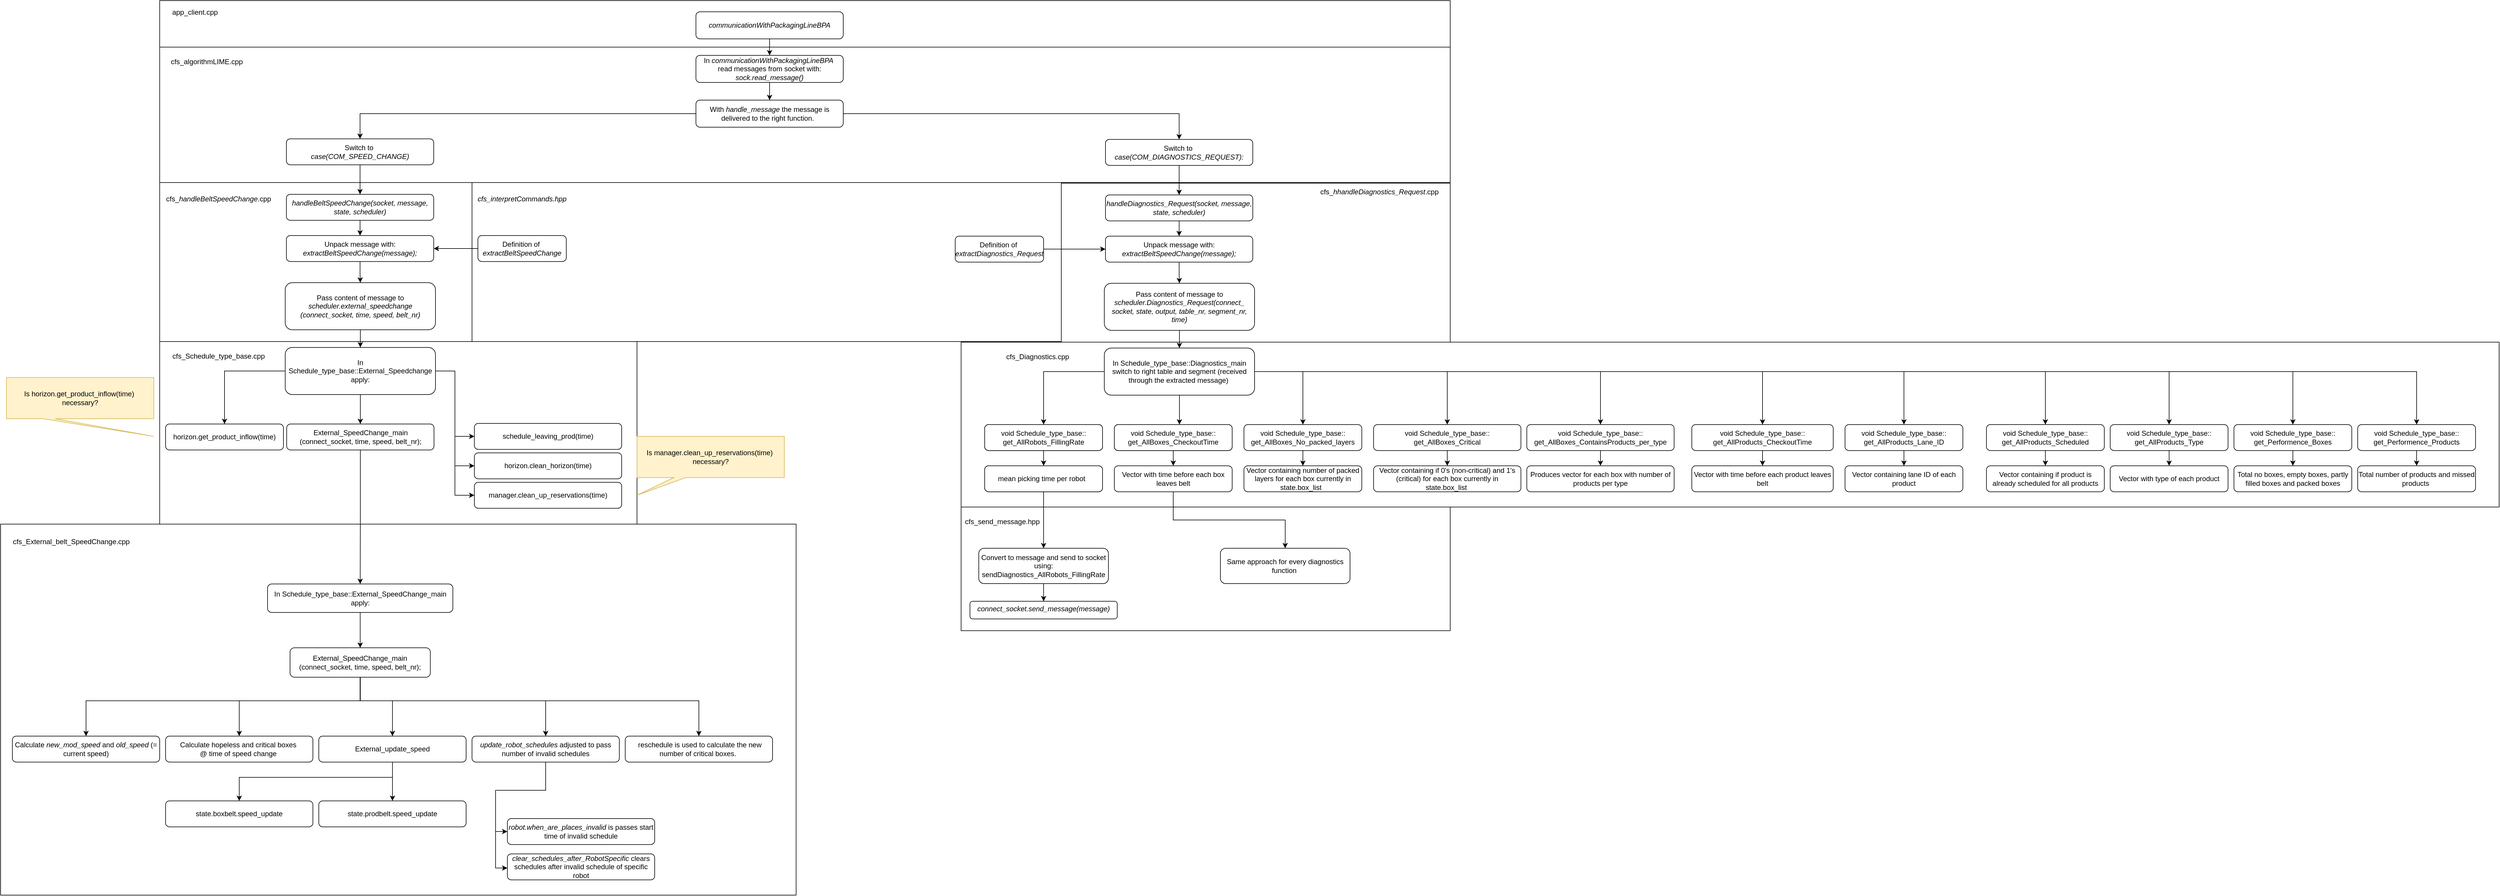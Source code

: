 <mxfile version="18.0.2" type="github">
  <diagram id="gCtPcfJS6JaqNg2GEyyg" name="Page-1">
    <mxGraphModel dx="1354" dy="756" grid="1" gridSize="10" guides="1" tooltips="1" connect="1" arrows="1" fold="1" page="1" pageScale="1" pageWidth="4681" pageHeight="3300" math="0" shadow="0">
      <root>
        <mxCell id="0" />
        <mxCell id="1" parent="0" />
        <mxCell id="_uPSI7V9LJjAf7ilbO6s-1" value="" style="whiteSpace=wrap;html=1;fillColor=none;container=0;" vertex="1" parent="1">
          <mxGeometry x="2010" y="1800" width="830" height="210" as="geometry" />
        </mxCell>
        <mxCell id="_uPSI7V9LJjAf7ilbO6s-2" value="" style="whiteSpace=wrap;html=1;fillColor=none;container=0;" vertex="1" parent="1">
          <mxGeometry x="650" y="1019" width="2190" height="230" as="geometry" />
        </mxCell>
        <mxCell id="_uPSI7V9LJjAf7ilbO6s-3" value="" style="whiteSpace=wrap;html=1;fillColor=none;container=1;" vertex="1" parent="1">
          <mxGeometry x="650" y="1519" width="810" height="310" as="geometry" />
        </mxCell>
        <mxCell id="_uPSI7V9LJjAf7ilbO6s-4" value="In Schedule_type_base::External_Speedchange&lt;br&gt;apply:" style="rounded=1;whiteSpace=wrap;html=1;fontSize=12;glass=0;strokeWidth=1;shadow=0;" vertex="1" parent="_uPSI7V9LJjAf7ilbO6s-3">
          <mxGeometry x="213" y="10" width="255" height="80" as="geometry" />
        </mxCell>
        <mxCell id="_uPSI7V9LJjAf7ilbO6s-5" value="External_SpeedChange_main&lt;br&gt;(connect_socket, time, speed, belt_nr);" style="rounded=1;whiteSpace=wrap;html=1;fontSize=12;glass=0;strokeWidth=1;shadow=0;" vertex="1" parent="_uPSI7V9LJjAf7ilbO6s-3">
          <mxGeometry x="215.5" y="139.999" width="250" height="44.083" as="geometry" />
        </mxCell>
        <mxCell id="_uPSI7V9LJjAf7ilbO6s-6" value="" style="edgeStyle=orthogonalEdgeStyle;rounded=0;orthogonalLoop=1;jettySize=auto;html=1;" edge="1" parent="_uPSI7V9LJjAf7ilbO6s-3" source="_uPSI7V9LJjAf7ilbO6s-4" target="_uPSI7V9LJjAf7ilbO6s-5">
          <mxGeometry relative="1" as="geometry" />
        </mxCell>
        <mxCell id="_uPSI7V9LJjAf7ilbO6s-7" value="cfs_Schedule_type_base.cpp" style="text;html=1;strokeColor=none;fillColor=none;align=center;verticalAlign=middle;whiteSpace=wrap;rounded=0;" vertex="1" parent="_uPSI7V9LJjAf7ilbO6s-3">
          <mxGeometry x="70" y="10" width="60" height="30" as="geometry" />
        </mxCell>
        <mxCell id="_uPSI7V9LJjAf7ilbO6s-8" value="horizon.get_product_inflow(time)" style="rounded=1;whiteSpace=wrap;html=1;fontSize=12;glass=0;strokeWidth=1;shadow=0;" vertex="1" parent="_uPSI7V9LJjAf7ilbO6s-3">
          <mxGeometry x="10" y="140" width="200" height="44.08" as="geometry" />
        </mxCell>
        <mxCell id="_uPSI7V9LJjAf7ilbO6s-9" style="edgeStyle=orthogonalEdgeStyle;rounded=0;orthogonalLoop=1;jettySize=auto;html=1;" edge="1" parent="_uPSI7V9LJjAf7ilbO6s-3" source="_uPSI7V9LJjAf7ilbO6s-4" target="_uPSI7V9LJjAf7ilbO6s-8">
          <mxGeometry relative="1" as="geometry" />
        </mxCell>
        <mxCell id="_uPSI7V9LJjAf7ilbO6s-10" value="" style="whiteSpace=wrap;html=1;fillColor=none;" vertex="1" parent="1">
          <mxGeometry x="650" y="940" width="2190" height="79" as="geometry" />
        </mxCell>
        <mxCell id="_uPSI7V9LJjAf7ilbO6s-11" value="app_client.cpp" style="text;html=1;strokeColor=none;fillColor=none;align=center;verticalAlign=middle;whiteSpace=wrap;rounded=0;" vertex="1" parent="1">
          <mxGeometry x="680" y="945" width="60" height="30" as="geometry" />
        </mxCell>
        <mxCell id="_uPSI7V9LJjAf7ilbO6s-12" style="edgeStyle=orthogonalEdgeStyle;rounded=0;orthogonalLoop=1;jettySize=auto;html=1;entryX=0.5;entryY=0;entryDx=0;entryDy=0;" edge="1" parent="1" source="_uPSI7V9LJjAf7ilbO6s-13" target="_uPSI7V9LJjAf7ilbO6s-16">
          <mxGeometry relative="1" as="geometry" />
        </mxCell>
        <mxCell id="_uPSI7V9LJjAf7ilbO6s-13" value="In&amp;nbsp;&lt;i&gt;communicationWithPackagingLineBPA&amp;nbsp;&lt;/i&gt;&lt;br&gt;read messages from socket with:&lt;br&gt;&lt;i&gt;sock.read_message()&lt;/i&gt;" style="rounded=1;whiteSpace=wrap;html=1;fontSize=12;glass=0;strokeWidth=1;shadow=0;" vertex="1" parent="1">
          <mxGeometry x="1560" y="1033" width="250" height="46" as="geometry" />
        </mxCell>
        <mxCell id="_uPSI7V9LJjAf7ilbO6s-14" style="edgeStyle=orthogonalEdgeStyle;rounded=0;orthogonalLoop=1;jettySize=auto;html=1;" edge="1" parent="1" source="_uPSI7V9LJjAf7ilbO6s-16" target="_uPSI7V9LJjAf7ilbO6s-76">
          <mxGeometry relative="1" as="geometry" />
        </mxCell>
        <mxCell id="_uPSI7V9LJjAf7ilbO6s-15" style="edgeStyle=orthogonalEdgeStyle;rounded=0;orthogonalLoop=1;jettySize=auto;html=1;entryX=0.5;entryY=0;entryDx=0;entryDy=0;" edge="1" parent="1" source="_uPSI7V9LJjAf7ilbO6s-16" target="_uPSI7V9LJjAf7ilbO6s-75">
          <mxGeometry relative="1" as="geometry" />
        </mxCell>
        <mxCell id="_uPSI7V9LJjAf7ilbO6s-16" value="With &lt;i&gt;handle_message &lt;/i&gt;the message is delivered to the right function.&amp;nbsp;&amp;nbsp;" style="rounded=1;whiteSpace=wrap;html=1;fontSize=12;glass=0;strokeWidth=1;shadow=0;" vertex="1" parent="1">
          <mxGeometry x="1560" y="1109" width="250" height="46" as="geometry" />
        </mxCell>
        <mxCell id="_uPSI7V9LJjAf7ilbO6s-17" value="" style="edgeStyle=orthogonalEdgeStyle;rounded=0;orthogonalLoop=1;jettySize=auto;html=1;entryX=0.5;entryY=0;entryDx=0;entryDy=0;" edge="1" parent="1" source="_uPSI7V9LJjAf7ilbO6s-18" target="_uPSI7V9LJjAf7ilbO6s-13">
          <mxGeometry relative="1" as="geometry">
            <mxPoint x="990" y="1029" as="targetPoint" />
          </mxGeometry>
        </mxCell>
        <mxCell id="_uPSI7V9LJjAf7ilbO6s-18" value="&lt;i&gt;communicationWithPackagingLineBPA&lt;/i&gt;" style="rounded=1;whiteSpace=wrap;html=1;fontSize=12;glass=0;strokeWidth=1;shadow=0;" vertex="1" parent="1">
          <mxGeometry x="1560" y="959" width="250" height="46" as="geometry" />
        </mxCell>
        <mxCell id="_uPSI7V9LJjAf7ilbO6s-19" value="cfs_algorithmLIME.cpp" style="text;html=1;strokeColor=none;fillColor=none;align=center;verticalAlign=middle;whiteSpace=wrap;rounded=0;" vertex="1" parent="1">
          <mxGeometry x="700" y="1029" width="60" height="30" as="geometry" />
        </mxCell>
        <mxCell id="_uPSI7V9LJjAf7ilbO6s-20" value="" style="whiteSpace=wrap;html=1;fillColor=none;" vertex="1" parent="1">
          <mxGeometry x="650" y="1249" width="530" height="270" as="geometry" />
        </mxCell>
        <mxCell id="_uPSI7V9LJjAf7ilbO6s-21" value="" style="edgeStyle=orthogonalEdgeStyle;rounded=0;orthogonalLoop=1;jettySize=auto;html=1;" edge="1" parent="1" source="_uPSI7V9LJjAf7ilbO6s-22" target="_uPSI7V9LJjAf7ilbO6s-26">
          <mxGeometry relative="1" as="geometry" />
        </mxCell>
        <mxCell id="_uPSI7V9LJjAf7ilbO6s-22" value="&lt;i&gt;handleBeltSpeedChange(socket, message, state, scheduler)&lt;/i&gt;" style="rounded=1;whiteSpace=wrap;html=1;fontSize=12;glass=0;strokeWidth=1;shadow=0;" vertex="1" parent="1">
          <mxGeometry x="865" y="1268.999" width="250" height="44.083" as="geometry" />
        </mxCell>
        <mxCell id="_uPSI7V9LJjAf7ilbO6s-23" style="edgeStyle=orthogonalEdgeStyle;rounded=0;orthogonalLoop=1;jettySize=auto;html=1;entryX=0.5;entryY=0;entryDx=0;entryDy=0;" edge="1" parent="1" source="_uPSI7V9LJjAf7ilbO6s-76" target="_uPSI7V9LJjAf7ilbO6s-22">
          <mxGeometry relative="1" as="geometry" />
        </mxCell>
        <mxCell id="_uPSI7V9LJjAf7ilbO6s-24" value="cfs_&lt;i&gt;handleBeltSpeedChange&lt;/i&gt;.cpp" style="text;html=1;strokeColor=none;fillColor=none;align=center;verticalAlign=middle;whiteSpace=wrap;rounded=0;" vertex="1" parent="1">
          <mxGeometry x="720" y="1262" width="60" height="30" as="geometry" />
        </mxCell>
        <mxCell id="_uPSI7V9LJjAf7ilbO6s-25" value="" style="edgeStyle=orthogonalEdgeStyle;rounded=0;orthogonalLoop=1;jettySize=auto;html=1;" edge="1" parent="1" source="_uPSI7V9LJjAf7ilbO6s-26" target="_uPSI7V9LJjAf7ilbO6s-32">
          <mxGeometry relative="1" as="geometry" />
        </mxCell>
        <mxCell id="_uPSI7V9LJjAf7ilbO6s-26" value="Unpack message with:&lt;i&gt; extractBeltSpeedChange(message);&lt;/i&gt;" style="rounded=1;whiteSpace=wrap;html=1;fontSize=12;glass=0;strokeWidth=1;shadow=0;" vertex="1" parent="1">
          <mxGeometry x="865" y="1338.999" width="250" height="44.083" as="geometry" />
        </mxCell>
        <mxCell id="_uPSI7V9LJjAf7ilbO6s-27" value="" style="whiteSpace=wrap;html=1;fillColor=none;" vertex="1" parent="1">
          <mxGeometry x="1180" y="1249" width="1000" height="270" as="geometry" />
        </mxCell>
        <mxCell id="_uPSI7V9LJjAf7ilbO6s-28" value="&lt;i&gt;cfs_interpretCommands.hpp&lt;/i&gt;" style="text;html=1;strokeColor=none;fillColor=none;align=center;verticalAlign=middle;whiteSpace=wrap;rounded=0;" vertex="1" parent="1">
          <mxGeometry x="1235" y="1262" width="60" height="30" as="geometry" />
        </mxCell>
        <mxCell id="_uPSI7V9LJjAf7ilbO6s-29" value="" style="edgeStyle=orthogonalEdgeStyle;rounded=0;orthogonalLoop=1;jettySize=auto;html=1;" edge="1" parent="1" source="_uPSI7V9LJjAf7ilbO6s-30" target="_uPSI7V9LJjAf7ilbO6s-26">
          <mxGeometry relative="1" as="geometry" />
        </mxCell>
        <mxCell id="_uPSI7V9LJjAf7ilbO6s-30" value="Definition of&amp;nbsp;&lt;br&gt;&lt;i&gt;extractBeltSpeedChange&lt;/i&gt;" style="rounded=1;whiteSpace=wrap;html=1;fontSize=12;glass=0;strokeWidth=1;shadow=0;" vertex="1" parent="1">
          <mxGeometry x="1190" y="1339" width="150" height="44.08" as="geometry" />
        </mxCell>
        <mxCell id="_uPSI7V9LJjAf7ilbO6s-31" value="" style="edgeStyle=orthogonalEdgeStyle;rounded=0;orthogonalLoop=1;jettySize=auto;html=1;" edge="1" parent="1" source="_uPSI7V9LJjAf7ilbO6s-32" target="_uPSI7V9LJjAf7ilbO6s-4">
          <mxGeometry relative="1" as="geometry" />
        </mxCell>
        <mxCell id="_uPSI7V9LJjAf7ilbO6s-32" value="Pass content of message to &lt;i&gt;scheduler.external_speedchange&lt;br&gt;(connect_socket, time, speed, belt_nr)&lt;/i&gt;" style="rounded=1;whiteSpace=wrap;html=1;fontSize=12;glass=0;strokeWidth=1;shadow=0;" vertex="1" parent="1">
          <mxGeometry x="863" y="1419" width="255" height="80" as="geometry" />
        </mxCell>
        <mxCell id="_uPSI7V9LJjAf7ilbO6s-33" style="edgeStyle=orthogonalEdgeStyle;rounded=0;orthogonalLoop=1;jettySize=auto;html=1;entryX=0;entryY=0.5;entryDx=0;entryDy=0;" edge="1" parent="1" source="_uPSI7V9LJjAf7ilbO6s-4" target="_uPSI7V9LJjAf7ilbO6s-36">
          <mxGeometry relative="1" as="geometry" />
        </mxCell>
        <mxCell id="_uPSI7V9LJjAf7ilbO6s-34" style="edgeStyle=orthogonalEdgeStyle;rounded=0;orthogonalLoop=1;jettySize=auto;html=1;entryX=0;entryY=0.5;entryDx=0;entryDy=0;" edge="1" parent="1" source="_uPSI7V9LJjAf7ilbO6s-4" target="_uPSI7V9LJjAf7ilbO6s-37">
          <mxGeometry relative="1" as="geometry" />
        </mxCell>
        <mxCell id="_uPSI7V9LJjAf7ilbO6s-35" style="edgeStyle=orthogonalEdgeStyle;rounded=0;orthogonalLoop=1;jettySize=auto;html=1;entryX=0;entryY=0.5;entryDx=0;entryDy=0;" edge="1" parent="1" source="_uPSI7V9LJjAf7ilbO6s-4" target="_uPSI7V9LJjAf7ilbO6s-38">
          <mxGeometry relative="1" as="geometry" />
        </mxCell>
        <mxCell id="_uPSI7V9LJjAf7ilbO6s-36" value="schedule_leaving_prod(time)" style="rounded=1;whiteSpace=wrap;html=1;fontSize=12;glass=0;strokeWidth=1;shadow=0;" vertex="1" parent="1">
          <mxGeometry x="1184" y="1657.999" width="250" height="44.083" as="geometry" />
        </mxCell>
        <mxCell id="_uPSI7V9LJjAf7ilbO6s-37" value="horizon.clean_horizon(time)" style="rounded=1;whiteSpace=wrap;html=1;fontSize=12;glass=0;strokeWidth=1;shadow=0;" vertex="1" parent="1">
          <mxGeometry x="1184" y="1707.999" width="250" height="44.083" as="geometry" />
        </mxCell>
        <mxCell id="_uPSI7V9LJjAf7ilbO6s-38" value="manager.clean_up_reservations(time)" style="rounded=1;whiteSpace=wrap;html=1;fontSize=12;glass=0;strokeWidth=1;shadow=0;" vertex="1" parent="1">
          <mxGeometry x="1184" y="1757.999" width="250" height="44.083" as="geometry" />
        </mxCell>
        <mxCell id="_uPSI7V9LJjAf7ilbO6s-39" value="" style="whiteSpace=wrap;html=1;fillColor=none;container=1;" vertex="1" parent="1">
          <mxGeometry x="380" y="1829" width="1350" height="630" as="geometry" />
        </mxCell>
        <mxCell id="_uPSI7V9LJjAf7ilbO6s-40" value="In Schedule_type_base::External_SpeedChange_main&lt;br&gt;apply:" style="rounded=1;whiteSpace=wrap;html=1;fontSize=12;glass=0;strokeWidth=1;shadow=0;" vertex="1" parent="_uPSI7V9LJjAf7ilbO6s-39">
          <mxGeometry x="453" y="101.61" width="314.5" height="48.39" as="geometry" />
        </mxCell>
        <mxCell id="_uPSI7V9LJjAf7ilbO6s-41" value="External_SpeedChange_main&lt;br&gt;(connect_socket, time, speed, belt_nr);" style="rounded=1;whiteSpace=wrap;html=1;fontSize=12;glass=0;strokeWidth=1;shadow=0;" vertex="1" parent="_uPSI7V9LJjAf7ilbO6s-39">
          <mxGeometry x="491.21" y="210" width="238.08" height="50" as="geometry" />
        </mxCell>
        <mxCell id="_uPSI7V9LJjAf7ilbO6s-42" value="" style="edgeStyle=orthogonalEdgeStyle;rounded=0;orthogonalLoop=1;jettySize=auto;html=1;" edge="1" parent="_uPSI7V9LJjAf7ilbO6s-39" source="_uPSI7V9LJjAf7ilbO6s-40" target="_uPSI7V9LJjAf7ilbO6s-41">
          <mxGeometry relative="1" as="geometry" />
        </mxCell>
        <mxCell id="_uPSI7V9LJjAf7ilbO6s-43" value="cfs_External_belt_SpeedChange.cpp" style="text;html=1;strokeColor=none;fillColor=none;align=center;verticalAlign=middle;whiteSpace=wrap;rounded=0;" vertex="1" parent="_uPSI7V9LJjAf7ilbO6s-39">
          <mxGeometry x="70.003" y="0.003" width="100" height="60.968" as="geometry" />
        </mxCell>
        <mxCell id="_uPSI7V9LJjAf7ilbO6s-44" style="edgeStyle=orthogonalEdgeStyle;rounded=0;orthogonalLoop=1;jettySize=auto;html=1;" edge="1" parent="1" source="_uPSI7V9LJjAf7ilbO6s-5" target="_uPSI7V9LJjAf7ilbO6s-40">
          <mxGeometry relative="1" as="geometry" />
        </mxCell>
        <mxCell id="_uPSI7V9LJjAf7ilbO6s-45" value="Calculate &lt;i&gt;new_mod_speed&lt;/i&gt; and &lt;i&gt;old_speed&lt;/i&gt; (= current speed)" style="rounded=1;whiteSpace=wrap;html=1;fontSize=12;glass=0;strokeWidth=1;shadow=0;" vertex="1" parent="1">
          <mxGeometry x="400" y="2188.999" width="250" height="44.083" as="geometry" />
        </mxCell>
        <mxCell id="_uPSI7V9LJjAf7ilbO6s-46" value="Calculate hopeless and critical boxes&amp;nbsp;&lt;br&gt;@ time of speed change&amp;nbsp;" style="rounded=1;whiteSpace=wrap;html=1;fontSize=12;glass=0;strokeWidth=1;shadow=0;" vertex="1" parent="1">
          <mxGeometry x="660" y="2188.999" width="250" height="44.083" as="geometry" />
        </mxCell>
        <mxCell id="_uPSI7V9LJjAf7ilbO6s-47" value="" style="edgeStyle=orthogonalEdgeStyle;rounded=0;orthogonalLoop=1;jettySize=auto;html=1;" edge="1" parent="1" source="_uPSI7V9LJjAf7ilbO6s-49" target="_uPSI7V9LJjAf7ilbO6s-55">
          <mxGeometry relative="1" as="geometry" />
        </mxCell>
        <mxCell id="_uPSI7V9LJjAf7ilbO6s-48" style="edgeStyle=orthogonalEdgeStyle;rounded=0;orthogonalLoop=1;jettySize=auto;html=1;" edge="1" parent="1" source="_uPSI7V9LJjAf7ilbO6s-49" target="_uPSI7V9LJjAf7ilbO6s-54">
          <mxGeometry relative="1" as="geometry">
            <Array as="points">
              <mxPoint x="1045" y="2259" />
              <mxPoint x="785" y="2259" />
            </Array>
          </mxGeometry>
        </mxCell>
        <mxCell id="_uPSI7V9LJjAf7ilbO6s-49" value="External_update_speed" style="rounded=1;whiteSpace=wrap;html=1;fontSize=12;glass=0;strokeWidth=1;shadow=0;" vertex="1" parent="1">
          <mxGeometry x="920" y="2188.999" width="250" height="44.083" as="geometry" />
        </mxCell>
        <mxCell id="_uPSI7V9LJjAf7ilbO6s-50" style="edgeStyle=orthogonalEdgeStyle;rounded=0;orthogonalLoop=1;jettySize=auto;html=1;entryX=0;entryY=0.5;entryDx=0;entryDy=0;" edge="1" parent="1" source="_uPSI7V9LJjAf7ilbO6s-52" target="_uPSI7V9LJjAf7ilbO6s-56">
          <mxGeometry relative="1" as="geometry" />
        </mxCell>
        <mxCell id="_uPSI7V9LJjAf7ilbO6s-51" style="edgeStyle=orthogonalEdgeStyle;rounded=0;orthogonalLoop=1;jettySize=auto;html=1;entryX=0;entryY=0.5;entryDx=0;entryDy=0;" edge="1" parent="1">
          <mxGeometry relative="1" as="geometry">
            <mxPoint x="1305" y="2235.082" as="sourcePoint" />
            <mxPoint x="1240" y="2413.041" as="targetPoint" />
            <Array as="points">
              <mxPoint x="1305" y="2281" />
              <mxPoint x="1220" y="2281" />
              <mxPoint x="1220" y="2413" />
            </Array>
          </mxGeometry>
        </mxCell>
        <mxCell id="_uPSI7V9LJjAf7ilbO6s-52" value="&lt;i&gt;update_robot_schedules&lt;/i&gt; adjusted to pass number of invalid schedules" style="rounded=1;whiteSpace=wrap;html=1;fontSize=12;glass=0;strokeWidth=1;shadow=0;" vertex="1" parent="1">
          <mxGeometry x="1180" y="2188.999" width="250" height="44.083" as="geometry" />
        </mxCell>
        <mxCell id="_uPSI7V9LJjAf7ilbO6s-53" value="&amp;nbsp;reschedule is used to calculate the new number of critical boxes.&amp;nbsp;" style="rounded=1;whiteSpace=wrap;html=1;fontSize=12;glass=0;strokeWidth=1;shadow=0;" vertex="1" parent="1">
          <mxGeometry x="1440" y="2188.999" width="250" height="44.083" as="geometry" />
        </mxCell>
        <mxCell id="_uPSI7V9LJjAf7ilbO6s-54" value="state.boxbelt.speed_update" style="rounded=1;whiteSpace=wrap;html=1;fontSize=12;glass=0;strokeWidth=1;shadow=0;" vertex="1" parent="1">
          <mxGeometry x="660" y="2298.999" width="250" height="44.083" as="geometry" />
        </mxCell>
        <mxCell id="_uPSI7V9LJjAf7ilbO6s-55" value="state.prodbelt.speed_update" style="rounded=1;whiteSpace=wrap;html=1;fontSize=12;glass=0;strokeWidth=1;shadow=0;" vertex="1" parent="1">
          <mxGeometry x="920" y="2298.999" width="250" height="44.083" as="geometry" />
        </mxCell>
        <mxCell id="_uPSI7V9LJjAf7ilbO6s-56" value="&lt;i&gt;robot.when_are_places_invalid &lt;/i&gt;is passes start time of invalid schedule" style="rounded=1;whiteSpace=wrap;html=1;fontSize=12;glass=0;strokeWidth=1;shadow=0;" vertex="1" parent="1">
          <mxGeometry x="1240" y="2328.999" width="250" height="44.083" as="geometry" />
        </mxCell>
        <mxCell id="_uPSI7V9LJjAf7ilbO6s-57" value="&lt;i&gt;clear_schedules_after_RobotSpecific&amp;nbsp;&lt;/i&gt;clears schedules after invalid schedule of specific robot" style="rounded=1;whiteSpace=wrap;html=1;fontSize=12;glass=0;strokeWidth=1;shadow=0;" vertex="1" parent="1">
          <mxGeometry x="1240" y="2388.999" width="250" height="44.083" as="geometry" />
        </mxCell>
        <mxCell id="_uPSI7V9LJjAf7ilbO6s-58" style="edgeStyle=orthogonalEdgeStyle;rounded=0;orthogonalLoop=1;jettySize=auto;html=1;entryX=0.5;entryY=0;entryDx=0;entryDy=0;" edge="1" parent="1" source="_uPSI7V9LJjAf7ilbO6s-41" target="_uPSI7V9LJjAf7ilbO6s-45">
          <mxGeometry relative="1" as="geometry">
            <Array as="points">
              <mxPoint x="990" y="2129" />
              <mxPoint x="525" y="2129" />
            </Array>
          </mxGeometry>
        </mxCell>
        <mxCell id="_uPSI7V9LJjAf7ilbO6s-59" style="edgeStyle=orthogonalEdgeStyle;rounded=0;orthogonalLoop=1;jettySize=auto;html=1;" edge="1" parent="1" source="_uPSI7V9LJjAf7ilbO6s-41" target="_uPSI7V9LJjAf7ilbO6s-46">
          <mxGeometry relative="1" as="geometry">
            <Array as="points">
              <mxPoint x="990" y="2129" />
              <mxPoint x="785" y="2129" />
            </Array>
          </mxGeometry>
        </mxCell>
        <mxCell id="_uPSI7V9LJjAf7ilbO6s-60" style="edgeStyle=orthogonalEdgeStyle;rounded=0;orthogonalLoop=1;jettySize=auto;html=1;" edge="1" parent="1" source="_uPSI7V9LJjAf7ilbO6s-41" target="_uPSI7V9LJjAf7ilbO6s-49">
          <mxGeometry relative="1" as="geometry">
            <Array as="points">
              <mxPoint x="990" y="2129" />
              <mxPoint x="1045" y="2129" />
            </Array>
          </mxGeometry>
        </mxCell>
        <mxCell id="_uPSI7V9LJjAf7ilbO6s-61" style="edgeStyle=orthogonalEdgeStyle;rounded=0;orthogonalLoop=1;jettySize=auto;html=1;" edge="1" parent="1" source="_uPSI7V9LJjAf7ilbO6s-41" target="_uPSI7V9LJjAf7ilbO6s-52">
          <mxGeometry relative="1" as="geometry">
            <Array as="points">
              <mxPoint x="990" y="2129" />
              <mxPoint x="1305" y="2129" />
            </Array>
          </mxGeometry>
        </mxCell>
        <mxCell id="_uPSI7V9LJjAf7ilbO6s-62" style="edgeStyle=orthogonalEdgeStyle;rounded=0;orthogonalLoop=1;jettySize=auto;html=1;" edge="1" parent="1" source="_uPSI7V9LJjAf7ilbO6s-41" target="_uPSI7V9LJjAf7ilbO6s-53">
          <mxGeometry relative="1" as="geometry">
            <Array as="points">
              <mxPoint x="990" y="2129" />
              <mxPoint x="1565" y="2129" />
            </Array>
          </mxGeometry>
        </mxCell>
        <mxCell id="_uPSI7V9LJjAf7ilbO6s-63" value="" style="whiteSpace=wrap;html=1;fillColor=none;container=0;" vertex="1" parent="1">
          <mxGeometry x="2010" y="1520" width="2610" height="280" as="geometry" />
        </mxCell>
        <mxCell id="_uPSI7V9LJjAf7ilbO6s-64" value="" style="whiteSpace=wrap;html=1;fillColor=none;" vertex="1" parent="1">
          <mxGeometry x="2180" y="1250" width="660" height="270" as="geometry" />
        </mxCell>
        <mxCell id="_uPSI7V9LJjAf7ilbO6s-65" value="" style="edgeStyle=orthogonalEdgeStyle;rounded=0;orthogonalLoop=1;jettySize=auto;html=1;" edge="1" parent="1" source="_uPSI7V9LJjAf7ilbO6s-66" target="_uPSI7V9LJjAf7ilbO6s-70">
          <mxGeometry relative="1" as="geometry" />
        </mxCell>
        <mxCell id="_uPSI7V9LJjAf7ilbO6s-66" value="&lt;i&gt;handleDiagnostics_Request(socket, message, state, scheduler)&lt;/i&gt;" style="rounded=1;whiteSpace=wrap;html=1;fontSize=12;glass=0;strokeWidth=1;shadow=0;" vertex="1" parent="1">
          <mxGeometry x="2255" y="1269.999" width="250" height="44.083" as="geometry" />
        </mxCell>
        <mxCell id="_uPSI7V9LJjAf7ilbO6s-67" style="edgeStyle=orthogonalEdgeStyle;rounded=0;orthogonalLoop=1;jettySize=auto;html=1;entryX=0.5;entryY=0;entryDx=0;entryDy=0;" edge="1" parent="1" source="_uPSI7V9LJjAf7ilbO6s-75" target="_uPSI7V9LJjAf7ilbO6s-66">
          <mxGeometry relative="1" as="geometry" />
        </mxCell>
        <mxCell id="_uPSI7V9LJjAf7ilbO6s-68" value="cfs_&lt;i&gt;hhandleDiagnostics_Request&lt;/i&gt;.cpp" style="text;html=1;strokeColor=none;fillColor=none;align=center;verticalAlign=middle;whiteSpace=wrap;rounded=0;" vertex="1" parent="1">
          <mxGeometry x="2690" y="1250" width="60" height="30" as="geometry" />
        </mxCell>
        <mxCell id="_uPSI7V9LJjAf7ilbO6s-69" value="" style="edgeStyle=orthogonalEdgeStyle;rounded=0;orthogonalLoop=1;jettySize=auto;html=1;" edge="1" parent="1" source="_uPSI7V9LJjAf7ilbO6s-70" target="_uPSI7V9LJjAf7ilbO6s-74">
          <mxGeometry relative="1" as="geometry" />
        </mxCell>
        <mxCell id="_uPSI7V9LJjAf7ilbO6s-70" value="Unpack message with:&lt;i&gt; extractBeltSpeedChange(message);&lt;/i&gt;" style="rounded=1;whiteSpace=wrap;html=1;fontSize=12;glass=0;strokeWidth=1;shadow=0;" vertex="1" parent="1">
          <mxGeometry x="2255" y="1339.999" width="250" height="44.083" as="geometry" />
        </mxCell>
        <mxCell id="_uPSI7V9LJjAf7ilbO6s-71" value="" style="edgeStyle=orthogonalEdgeStyle;rounded=0;orthogonalLoop=1;jettySize=auto;html=1;" edge="1" parent="1" source="_uPSI7V9LJjAf7ilbO6s-72" target="_uPSI7V9LJjAf7ilbO6s-70">
          <mxGeometry relative="1" as="geometry" />
        </mxCell>
        <mxCell id="_uPSI7V9LJjAf7ilbO6s-72" value="Definition of&amp;nbsp;&lt;br&gt;&lt;i&gt;extractDiagnostics_Request&lt;/i&gt;" style="rounded=1;whiteSpace=wrap;html=1;fontSize=12;glass=0;strokeWidth=1;shadow=0;" vertex="1" parent="1">
          <mxGeometry x="2000" y="1340" width="150" height="44.08" as="geometry" />
        </mxCell>
        <mxCell id="_uPSI7V9LJjAf7ilbO6s-73" value="" style="edgeStyle=orthogonalEdgeStyle;rounded=0;orthogonalLoop=1;jettySize=auto;html=1;" edge="1" parent="1" source="_uPSI7V9LJjAf7ilbO6s-74" target="_uPSI7V9LJjAf7ilbO6s-86">
          <mxGeometry relative="1" as="geometry" />
        </mxCell>
        <mxCell id="_uPSI7V9LJjAf7ilbO6s-74" value="Pass content of message to &lt;i&gt;scheduler.Diagnostics_Request(connect_&lt;br&gt;socket, state, output, table_nr, segment_nr, time)&lt;/i&gt;" style="rounded=1;whiteSpace=wrap;html=1;fontSize=12;glass=0;strokeWidth=1;shadow=0;" vertex="1" parent="1">
          <mxGeometry x="2253" y="1420" width="255" height="80" as="geometry" />
        </mxCell>
        <mxCell id="_uPSI7V9LJjAf7ilbO6s-75" value="Switch to&amp;nbsp;&lt;br&gt;&lt;i&gt;case(COM_DIAGNOSTICS_REQUEST):&lt;/i&gt;" style="rounded=1;whiteSpace=wrap;html=1;fontSize=12;glass=0;strokeWidth=1;shadow=0;" vertex="1" parent="1">
          <mxGeometry x="2255" y="1175.729" width="250" height="44.083" as="geometry" />
        </mxCell>
        <mxCell id="_uPSI7V9LJjAf7ilbO6s-76" value="Switch to&amp;nbsp;&lt;br&gt;&amp;nbsp;&lt;i&gt;case(COM_SPEED_CHANGE)&lt;/i&gt;&amp;nbsp;" style="rounded=1;whiteSpace=wrap;html=1;fontSize=12;glass=0;strokeWidth=1;shadow=0;" vertex="1" parent="1">
          <mxGeometry x="865" y="1174.729" width="250" height="44.083" as="geometry" />
        </mxCell>
        <mxCell id="_uPSI7V9LJjAf7ilbO6s-77" style="edgeStyle=orthogonalEdgeStyle;rounded=0;orthogonalLoop=1;jettySize=auto;html=1;exitX=1;exitY=0.5;exitDx=0;exitDy=0;" edge="1" parent="1" source="_uPSI7V9LJjAf7ilbO6s-86" target="_uPSI7V9LJjAf7ilbO6s-102">
          <mxGeometry relative="1" as="geometry" />
        </mxCell>
        <mxCell id="_uPSI7V9LJjAf7ilbO6s-78" style="edgeStyle=orthogonalEdgeStyle;rounded=0;orthogonalLoop=1;jettySize=auto;html=1;" edge="1" parent="1" source="_uPSI7V9LJjAf7ilbO6s-86" target="_uPSI7V9LJjAf7ilbO6s-105">
          <mxGeometry relative="1" as="geometry" />
        </mxCell>
        <mxCell id="_uPSI7V9LJjAf7ilbO6s-79" style="edgeStyle=orthogonalEdgeStyle;rounded=0;orthogonalLoop=1;jettySize=auto;html=1;entryX=0.5;entryY=0;entryDx=0;entryDy=0;" edge="1" parent="1" source="_uPSI7V9LJjAf7ilbO6s-86" target="_uPSI7V9LJjAf7ilbO6s-130">
          <mxGeometry relative="1" as="geometry" />
        </mxCell>
        <mxCell id="_uPSI7V9LJjAf7ilbO6s-80" style="edgeStyle=orthogonalEdgeStyle;rounded=0;orthogonalLoop=1;jettySize=auto;html=1;" edge="1" parent="1" source="_uPSI7V9LJjAf7ilbO6s-86" target="_uPSI7V9LJjAf7ilbO6s-108">
          <mxGeometry relative="1" as="geometry" />
        </mxCell>
        <mxCell id="_uPSI7V9LJjAf7ilbO6s-81" style="edgeStyle=orthogonalEdgeStyle;rounded=0;orthogonalLoop=1;jettySize=auto;html=1;entryX=0.5;entryY=0;entryDx=0;entryDy=0;" edge="1" parent="1" source="_uPSI7V9LJjAf7ilbO6s-86" target="_uPSI7V9LJjAf7ilbO6s-121">
          <mxGeometry relative="1" as="geometry" />
        </mxCell>
        <mxCell id="_uPSI7V9LJjAf7ilbO6s-82" style="edgeStyle=orthogonalEdgeStyle;rounded=0;orthogonalLoop=1;jettySize=auto;html=1;" edge="1" parent="1" source="_uPSI7V9LJjAf7ilbO6s-86" target="_uPSI7V9LJjAf7ilbO6s-124">
          <mxGeometry relative="1" as="geometry" />
        </mxCell>
        <mxCell id="_uPSI7V9LJjAf7ilbO6s-83" style="edgeStyle=orthogonalEdgeStyle;rounded=0;orthogonalLoop=1;jettySize=auto;html=1;" edge="1" parent="1" source="_uPSI7V9LJjAf7ilbO6s-86" target="_uPSI7V9LJjAf7ilbO6s-115">
          <mxGeometry relative="1" as="geometry" />
        </mxCell>
        <mxCell id="_uPSI7V9LJjAf7ilbO6s-84" style="edgeStyle=orthogonalEdgeStyle;rounded=0;orthogonalLoop=1;jettySize=auto;html=1;entryX=0.5;entryY=0;entryDx=0;entryDy=0;" edge="1" parent="1" source="_uPSI7V9LJjAf7ilbO6s-86" target="_uPSI7V9LJjAf7ilbO6s-118">
          <mxGeometry relative="1" as="geometry" />
        </mxCell>
        <mxCell id="_uPSI7V9LJjAf7ilbO6s-85" style="edgeStyle=orthogonalEdgeStyle;rounded=0;orthogonalLoop=1;jettySize=auto;html=1;" edge="1" parent="1" source="_uPSI7V9LJjAf7ilbO6s-86" target="_uPSI7V9LJjAf7ilbO6s-127">
          <mxGeometry relative="1" as="geometry" />
        </mxCell>
        <mxCell id="_uPSI7V9LJjAf7ilbO6s-86" value="In Schedule_type_base::Diagnostics_main&lt;br&gt;switch to right table and segment (received through the extracted message)&amp;nbsp;" style="rounded=1;whiteSpace=wrap;html=1;fontSize=12;glass=0;strokeWidth=1;shadow=0;" vertex="1" parent="1">
          <mxGeometry x="2253" y="1530" width="255" height="80" as="geometry" />
        </mxCell>
        <mxCell id="_uPSI7V9LJjAf7ilbO6s-87" value="" style="edgeStyle=orthogonalEdgeStyle;rounded=0;orthogonalLoop=1;jettySize=auto;html=1;" edge="1" parent="1" source="_uPSI7V9LJjAf7ilbO6s-86">
          <mxGeometry relative="1" as="geometry">
            <mxPoint x="2380.5" y="1659.999" as="targetPoint" />
          </mxGeometry>
        </mxCell>
        <mxCell id="_uPSI7V9LJjAf7ilbO6s-88" value="cfs_Diagnostics.cpp" style="text;html=1;strokeColor=none;fillColor=none;align=center;verticalAlign=middle;whiteSpace=wrap;rounded=0;" vertex="1" parent="1">
          <mxGeometry x="2110" y="1530" width="60" height="30" as="geometry" />
        </mxCell>
        <mxCell id="_uPSI7V9LJjAf7ilbO6s-89" style="edgeStyle=orthogonalEdgeStyle;rounded=0;orthogonalLoop=1;jettySize=auto;html=1;entryX=0.5;entryY=0;entryDx=0;entryDy=0;" edge="1" parent="1" source="_uPSI7V9LJjAf7ilbO6s-90" target="_uPSI7V9LJjAf7ilbO6s-93">
          <mxGeometry relative="1" as="geometry" />
        </mxCell>
        <mxCell id="_uPSI7V9LJjAf7ilbO6s-90" value="void Schedule_type_base:: get_AllRobots_FillingRate" style="rounded=1;whiteSpace=wrap;html=1;fontSize=12;glass=0;strokeWidth=1;shadow=0;" vertex="1" parent="1">
          <mxGeometry x="2050" y="1660" width="200" height="44.08" as="geometry" />
        </mxCell>
        <mxCell id="_uPSI7V9LJjAf7ilbO6s-91" style="edgeStyle=orthogonalEdgeStyle;rounded=0;orthogonalLoop=1;jettySize=auto;html=1;" edge="1" parent="1" source="_uPSI7V9LJjAf7ilbO6s-86" target="_uPSI7V9LJjAf7ilbO6s-90">
          <mxGeometry relative="1" as="geometry" />
        </mxCell>
        <mxCell id="_uPSI7V9LJjAf7ilbO6s-92" style="edgeStyle=orthogonalEdgeStyle;rounded=0;orthogonalLoop=1;jettySize=auto;html=1;entryX=0.5;entryY=0;entryDx=0;entryDy=0;" edge="1" parent="1" source="_uPSI7V9LJjAf7ilbO6s-93" target="_uPSI7V9LJjAf7ilbO6s-95">
          <mxGeometry relative="1" as="geometry" />
        </mxCell>
        <mxCell id="_uPSI7V9LJjAf7ilbO6s-93" value="Get mean picking time per robot&amp;nbsp;&amp;nbsp;" style="rounded=1;whiteSpace=wrap;html=1;fontSize=12;glass=0;strokeWidth=1;shadow=0;" vertex="1" parent="1">
          <mxGeometry x="2050" y="1730" width="200" height="44.08" as="geometry" />
        </mxCell>
        <mxCell id="_uPSI7V9LJjAf7ilbO6s-94" value="" style="edgeStyle=orthogonalEdgeStyle;rounded=0;orthogonalLoop=1;jettySize=auto;html=1;" edge="1" parent="1" source="_uPSI7V9LJjAf7ilbO6s-95" target="_uPSI7V9LJjAf7ilbO6s-97">
          <mxGeometry relative="1" as="geometry" />
        </mxCell>
        <mxCell id="_uPSI7V9LJjAf7ilbO6s-95" value="Convert to message and send to socket using: sendDiagnostics_AllRobots_FillingRate" style="rounded=1;whiteSpace=wrap;html=1;fontSize=12;glass=0;strokeWidth=1;shadow=0;" vertex="1" parent="1">
          <mxGeometry x="2040" y="1870" width="220" height="60" as="geometry" />
        </mxCell>
        <mxCell id="_uPSI7V9LJjAf7ilbO6s-96" value="cfs_send_message.hpp" style="text;html=1;strokeColor=none;fillColor=none;align=center;verticalAlign=middle;whiteSpace=wrap;rounded=0;" vertex="1" parent="1">
          <mxGeometry x="2050" y="1810" width="60" height="30" as="geometry" />
        </mxCell>
        <mxCell id="_uPSI7V9LJjAf7ilbO6s-97" value="&lt;i&gt;connect_socket.send_message(message)&lt;/i&gt;" style="rounded=1;whiteSpace=wrap;html=1;shadow=0;strokeWidth=1;spacing=6;spacingTop=-4;" vertex="1" parent="1">
          <mxGeometry x="2025" y="1960" width="250" height="30" as="geometry" />
        </mxCell>
        <mxCell id="_uPSI7V9LJjAf7ilbO6s-98" value="void Schedule_type_base:: get_AllBoxes_CheckoutTime" style="rounded=1;whiteSpace=wrap;html=1;fontSize=12;glass=0;strokeWidth=1;shadow=0;" vertex="1" parent="1">
          <mxGeometry x="2270" y="1660" width="200" height="44.08" as="geometry" />
        </mxCell>
        <mxCell id="_uPSI7V9LJjAf7ilbO6s-99" style="edgeStyle=orthogonalEdgeStyle;rounded=0;orthogonalLoop=1;jettySize=auto;html=1;" edge="1" parent="1" source="_uPSI7V9LJjAf7ilbO6s-100" target="_uPSI7V9LJjAf7ilbO6s-132">
          <mxGeometry relative="1" as="geometry" />
        </mxCell>
        <mxCell id="_uPSI7V9LJjAf7ilbO6s-100" value="Vector with time before each box leaves belt" style="rounded=1;whiteSpace=wrap;html=1;fontSize=12;glass=0;strokeWidth=1;shadow=0;" vertex="1" parent="1">
          <mxGeometry x="2270" y="1730" width="200" height="44.08" as="geometry" />
        </mxCell>
        <mxCell id="_uPSI7V9LJjAf7ilbO6s-101" value="" style="edgeStyle=orthogonalEdgeStyle;rounded=0;orthogonalLoop=1;jettySize=auto;html=1;" edge="1" parent="1" source="_uPSI7V9LJjAf7ilbO6s-102" target="_uPSI7V9LJjAf7ilbO6s-103">
          <mxGeometry relative="1" as="geometry" />
        </mxCell>
        <mxCell id="_uPSI7V9LJjAf7ilbO6s-102" value="void Schedule_type_base:: get_AllBoxes_No_packed_layers" style="rounded=1;whiteSpace=wrap;html=1;fontSize=12;glass=0;strokeWidth=1;shadow=0;" vertex="1" parent="1">
          <mxGeometry x="2490" y="1660" width="200" height="44.08" as="geometry" />
        </mxCell>
        <mxCell id="_uPSI7V9LJjAf7ilbO6s-103" value="Vector containing number of packed layers for each box currently in state.box_list&amp;nbsp;&amp;nbsp;" style="rounded=1;whiteSpace=wrap;html=1;fontSize=12;glass=0;strokeWidth=1;shadow=0;" vertex="1" parent="1">
          <mxGeometry x="2490" y="1730" width="200" height="44.08" as="geometry" />
        </mxCell>
        <mxCell id="_uPSI7V9LJjAf7ilbO6s-104" value="" style="edgeStyle=orthogonalEdgeStyle;rounded=0;orthogonalLoop=1;jettySize=auto;html=1;" edge="1" parent="1" source="_uPSI7V9LJjAf7ilbO6s-105" target="_uPSI7V9LJjAf7ilbO6s-106">
          <mxGeometry relative="1" as="geometry" />
        </mxCell>
        <mxCell id="_uPSI7V9LJjAf7ilbO6s-105" value="void Schedule_type_base:: get_AllBoxes_Critical" style="rounded=1;whiteSpace=wrap;html=1;fontSize=12;glass=0;strokeWidth=1;shadow=0;" vertex="1" parent="1">
          <mxGeometry x="2710" y="1660" width="250" height="44.08" as="geometry" />
        </mxCell>
        <mxCell id="_uPSI7V9LJjAf7ilbO6s-106" value="Vector containing if 0&#39;s (non-critical) and 1&#39;s (critical) for each box currently in state.box_list&amp;nbsp;" style="rounded=1;whiteSpace=wrap;html=1;fontSize=12;glass=0;strokeWidth=1;shadow=0;" vertex="1" parent="1">
          <mxGeometry x="2710" y="1730" width="250" height="44.08" as="geometry" />
        </mxCell>
        <mxCell id="_uPSI7V9LJjAf7ilbO6s-107" value="" style="edgeStyle=orthogonalEdgeStyle;rounded=0;orthogonalLoop=1;jettySize=auto;html=1;" edge="1" parent="1" source="_uPSI7V9LJjAf7ilbO6s-108" target="_uPSI7V9LJjAf7ilbO6s-125">
          <mxGeometry relative="1" as="geometry" />
        </mxCell>
        <mxCell id="_uPSI7V9LJjAf7ilbO6s-108" value="void Schedule_type_base:: get_AllProducts_CheckoutTime" style="rounded=1;whiteSpace=wrap;html=1;fontSize=12;glass=0;strokeWidth=1;shadow=0;" vertex="1" parent="1">
          <mxGeometry x="3250" y="1660" width="240" height="44.08" as="geometry" />
        </mxCell>
        <mxCell id="_uPSI7V9LJjAf7ilbO6s-109" value="void Schedule_type_base:: get_AllRobots_FillingRate" style="rounded=1;whiteSpace=wrap;html=1;fontSize=12;glass=0;strokeWidth=1;shadow=0;" vertex="1" parent="1">
          <mxGeometry x="2050" y="1660" width="200" height="44.08" as="geometry" />
        </mxCell>
        <mxCell id="_uPSI7V9LJjAf7ilbO6s-110" value="mean picking time per robot&amp;nbsp;&amp;nbsp;" style="rounded=1;whiteSpace=wrap;html=1;fontSize=12;glass=0;strokeWidth=1;shadow=0;" vertex="1" parent="1">
          <mxGeometry x="2050" y="1730" width="200" height="44.08" as="geometry" />
        </mxCell>
        <mxCell id="_uPSI7V9LJjAf7ilbO6s-111" value="" style="edgeStyle=orthogonalEdgeStyle;rounded=0;orthogonalLoop=1;jettySize=auto;html=1;" edge="1" parent="1" source="_uPSI7V9LJjAf7ilbO6s-112" target="_uPSI7V9LJjAf7ilbO6s-100">
          <mxGeometry relative="1" as="geometry" />
        </mxCell>
        <mxCell id="_uPSI7V9LJjAf7ilbO6s-112" value="void Schedule_type_base:: get_AllBoxes_CheckoutTime" style="rounded=1;whiteSpace=wrap;html=1;fontSize=12;glass=0;strokeWidth=1;shadow=0;" vertex="1" parent="1">
          <mxGeometry x="2270" y="1660" width="200" height="44.08" as="geometry" />
        </mxCell>
        <mxCell id="_uPSI7V9LJjAf7ilbO6s-113" value="Vector containing if product is already scheduled for all products" style="rounded=1;whiteSpace=wrap;html=1;fontSize=12;glass=0;strokeWidth=1;shadow=0;" vertex="1" parent="1">
          <mxGeometry x="3750" y="1730" width="200" height="44.08" as="geometry" />
        </mxCell>
        <mxCell id="_uPSI7V9LJjAf7ilbO6s-114" value="" style="edgeStyle=orthogonalEdgeStyle;rounded=0;orthogonalLoop=1;jettySize=auto;html=1;" edge="1" parent="1" source="_uPSI7V9LJjAf7ilbO6s-115" target="_uPSI7V9LJjAf7ilbO6s-116">
          <mxGeometry relative="1" as="geometry" />
        </mxCell>
        <mxCell id="_uPSI7V9LJjAf7ilbO6s-115" value="void Schedule_type_base:: get_AllProducts_Type" style="rounded=1;whiteSpace=wrap;html=1;fontSize=12;glass=0;strokeWidth=1;shadow=0;" vertex="1" parent="1">
          <mxGeometry x="3960" y="1660" width="200" height="44.08" as="geometry" />
        </mxCell>
        <mxCell id="_uPSI7V9LJjAf7ilbO6s-116" value="Vector with type of each product" style="rounded=1;whiteSpace=wrap;html=1;fontSize=12;glass=0;strokeWidth=1;shadow=0;" vertex="1" parent="1">
          <mxGeometry x="3960" y="1730" width="200" height="44.08" as="geometry" />
        </mxCell>
        <mxCell id="_uPSI7V9LJjAf7ilbO6s-117" value="" style="edgeStyle=orthogonalEdgeStyle;rounded=0;orthogonalLoop=1;jettySize=auto;html=1;" edge="1" parent="1" source="_uPSI7V9LJjAf7ilbO6s-118" target="_uPSI7V9LJjAf7ilbO6s-119">
          <mxGeometry relative="1" as="geometry" />
        </mxCell>
        <mxCell id="_uPSI7V9LJjAf7ilbO6s-118" value="void Schedule_type_base:: get_Performence_Boxes" style="rounded=1;whiteSpace=wrap;html=1;fontSize=12;glass=0;strokeWidth=1;shadow=0;" vertex="1" parent="1">
          <mxGeometry x="4170" y="1660" width="200" height="44.08" as="geometry" />
        </mxCell>
        <mxCell id="_uPSI7V9LJjAf7ilbO6s-119" value="Total no boxes, empty boxes, partly filled boxes and packed boxes" style="rounded=1;whiteSpace=wrap;html=1;fontSize=12;glass=0;strokeWidth=1;shadow=0;" vertex="1" parent="1">
          <mxGeometry x="4170" y="1730" width="200" height="44.08" as="geometry" />
        </mxCell>
        <mxCell id="_uPSI7V9LJjAf7ilbO6s-120" value="" style="edgeStyle=orthogonalEdgeStyle;rounded=0;orthogonalLoop=1;jettySize=auto;html=1;" edge="1" parent="1" source="_uPSI7V9LJjAf7ilbO6s-121" target="_uPSI7V9LJjAf7ilbO6s-122">
          <mxGeometry relative="1" as="geometry" />
        </mxCell>
        <mxCell id="_uPSI7V9LJjAf7ilbO6s-121" value="void Schedule_type_base:: get_AllProducts_Lane_ID" style="rounded=1;whiteSpace=wrap;html=1;fontSize=12;glass=0;strokeWidth=1;shadow=0;" vertex="1" parent="1">
          <mxGeometry x="3510" y="1660" width="200" height="44.08" as="geometry" />
        </mxCell>
        <mxCell id="_uPSI7V9LJjAf7ilbO6s-122" value="Vector containing lane ID of each product" style="rounded=1;whiteSpace=wrap;html=1;fontSize=12;glass=0;strokeWidth=1;shadow=0;" vertex="1" parent="1">
          <mxGeometry x="3510" y="1730" width="200" height="44.08" as="geometry" />
        </mxCell>
        <mxCell id="_uPSI7V9LJjAf7ilbO6s-123" value="" style="edgeStyle=orthogonalEdgeStyle;rounded=0;orthogonalLoop=1;jettySize=auto;html=1;" edge="1" parent="1" source="_uPSI7V9LJjAf7ilbO6s-124" target="_uPSI7V9LJjAf7ilbO6s-113">
          <mxGeometry relative="1" as="geometry" />
        </mxCell>
        <mxCell id="_uPSI7V9LJjAf7ilbO6s-124" value="void Schedule_type_base:: get_AllProducts_Scheduled" style="rounded=1;whiteSpace=wrap;html=1;fontSize=12;glass=0;strokeWidth=1;shadow=0;" vertex="1" parent="1">
          <mxGeometry x="3750" y="1660" width="200" height="44.08" as="geometry" />
        </mxCell>
        <mxCell id="_uPSI7V9LJjAf7ilbO6s-125" value="Vector with time before each product leaves belt" style="rounded=1;whiteSpace=wrap;html=1;fontSize=12;glass=0;strokeWidth=1;shadow=0;" vertex="1" parent="1">
          <mxGeometry x="3250" y="1730" width="240" height="44.08" as="geometry" />
        </mxCell>
        <mxCell id="_uPSI7V9LJjAf7ilbO6s-126" value="" style="edgeStyle=orthogonalEdgeStyle;rounded=0;orthogonalLoop=1;jettySize=auto;html=1;" edge="1" parent="1" source="_uPSI7V9LJjAf7ilbO6s-127" target="_uPSI7V9LJjAf7ilbO6s-128">
          <mxGeometry relative="1" as="geometry" />
        </mxCell>
        <mxCell id="_uPSI7V9LJjAf7ilbO6s-127" value="void Schedule_type_base:: get_Performence_Products" style="rounded=1;whiteSpace=wrap;html=1;fontSize=12;glass=0;strokeWidth=1;shadow=0;" vertex="1" parent="1">
          <mxGeometry x="4380" y="1660" width="200" height="44.08" as="geometry" />
        </mxCell>
        <mxCell id="_uPSI7V9LJjAf7ilbO6s-128" value="Total number of products and missed products&amp;nbsp;" style="rounded=1;whiteSpace=wrap;html=1;fontSize=12;glass=0;strokeWidth=1;shadow=0;" vertex="1" parent="1">
          <mxGeometry x="4380" y="1730" width="200" height="44.08" as="geometry" />
        </mxCell>
        <mxCell id="_uPSI7V9LJjAf7ilbO6s-129" value="" style="edgeStyle=orthogonalEdgeStyle;rounded=0;orthogonalLoop=1;jettySize=auto;html=1;" edge="1" parent="1" source="_uPSI7V9LJjAf7ilbO6s-130" target="_uPSI7V9LJjAf7ilbO6s-131">
          <mxGeometry relative="1" as="geometry" />
        </mxCell>
        <mxCell id="_uPSI7V9LJjAf7ilbO6s-130" value="void Schedule_type_base:: get_AllBoxes_ContainsProducts_per_type" style="rounded=1;whiteSpace=wrap;html=1;fontSize=12;glass=0;strokeWidth=1;shadow=0;" vertex="1" parent="1">
          <mxGeometry x="2970" y="1660" width="250" height="44.08" as="geometry" />
        </mxCell>
        <mxCell id="_uPSI7V9LJjAf7ilbO6s-131" value="Produces vector for each box with number of products per type" style="rounded=1;whiteSpace=wrap;html=1;fontSize=12;glass=0;strokeWidth=1;shadow=0;" vertex="1" parent="1">
          <mxGeometry x="2970" y="1730" width="250" height="44.08" as="geometry" />
        </mxCell>
        <mxCell id="_uPSI7V9LJjAf7ilbO6s-132" value="Same approach for every diagnostics function&amp;nbsp;" style="rounded=1;whiteSpace=wrap;html=1;fontSize=12;glass=0;strokeWidth=1;shadow=0;" vertex="1" parent="1">
          <mxGeometry x="2450" y="1870" width="220" height="60" as="geometry" />
        </mxCell>
        <mxCell id="_uPSI7V9LJjAf7ilbO6s-133" value="&lt;span style=&quot;&quot;&gt;Is horizon.get_product_inflow(time)&amp;nbsp;&lt;br&gt;necessary?&lt;br&gt;&lt;/span&gt;" style="shape=callout;whiteSpace=wrap;html=1;perimeter=calloutPerimeter;size=30;position=0.25;fillColor=#fff2cc;strokeColor=#d6b656;position2=1;" vertex="1" parent="1">
          <mxGeometry x="390" y="1580" width="250" height="100" as="geometry" />
        </mxCell>
        <mxCell id="_uPSI7V9LJjAf7ilbO6s-134" value="&lt;span style=&quot;&quot;&gt;Is&amp;nbsp;&lt;/span&gt;manager.clean_up_reservations(time)&lt;span style=&quot;&quot;&gt;&amp;nbsp;&lt;br&gt;necessary?&lt;br&gt;&lt;/span&gt;" style="shape=callout;whiteSpace=wrap;html=1;perimeter=calloutPerimeter;size=30;position=0.25;fillColor=#fff2cc;strokeColor=#d6b656;position2=0;" vertex="1" parent="1">
          <mxGeometry x="1460" y="1680" width="250" height="100" as="geometry" />
        </mxCell>
      </root>
    </mxGraphModel>
  </diagram>
</mxfile>
